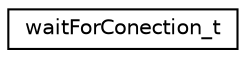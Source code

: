 digraph "Graphical Class Hierarchy"
{
 // LATEX_PDF_SIZE
  edge [fontname="Helvetica",fontsize="10",labelfontname="Helvetica",labelfontsize="10"];
  node [fontname="Helvetica",fontsize="10",shape=record];
  rankdir="LR";
  Node0 [label="waitForConection_t",height=0.2,width=0.4,color="black", fillcolor="white", style="filled",URL="$structwaitForConection__t.html",tooltip=" "];
}
